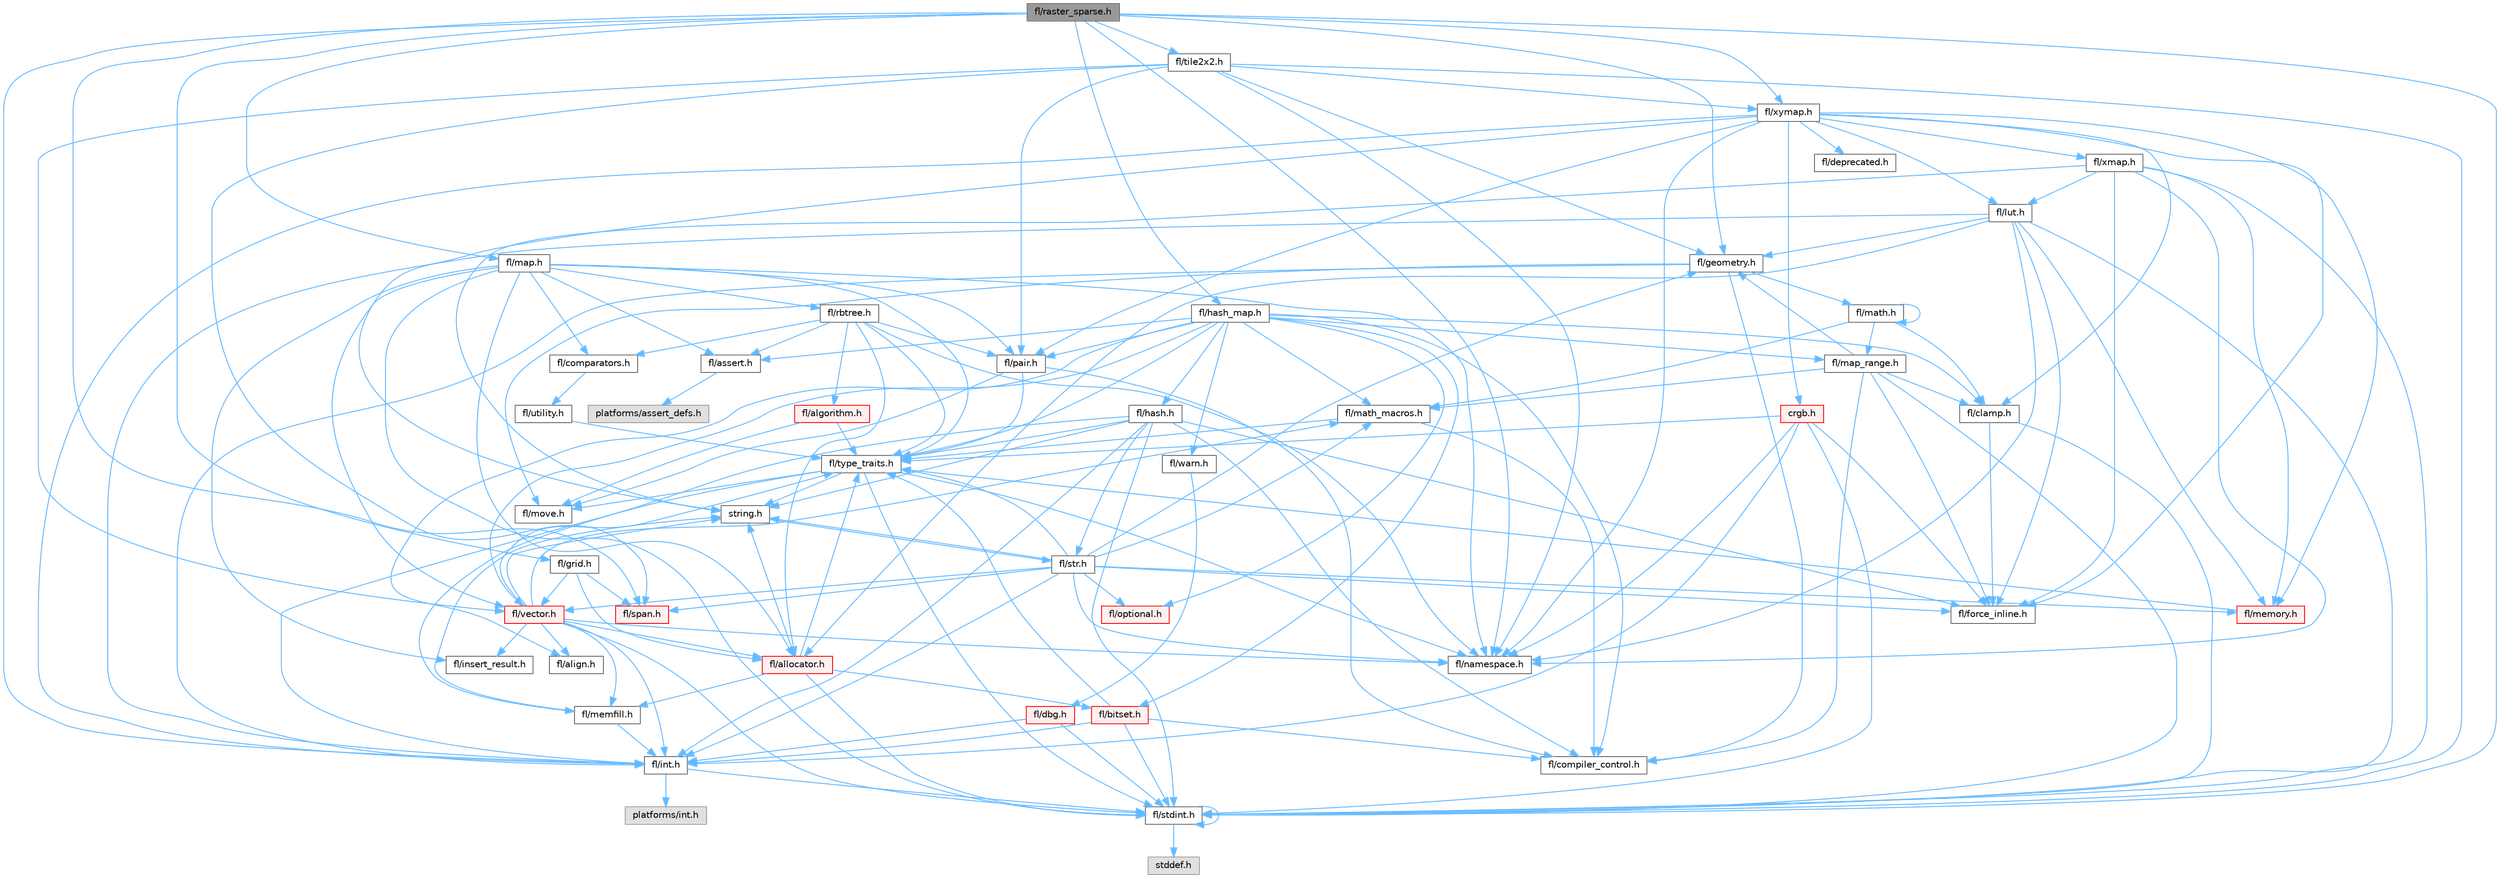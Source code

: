 digraph "fl/raster_sparse.h"
{
 // INTERACTIVE_SVG=YES
 // LATEX_PDF_SIZE
  bgcolor="transparent";
  edge [fontname=Helvetica,fontsize=10,labelfontname=Helvetica,labelfontsize=10];
  node [fontname=Helvetica,fontsize=10,shape=box,height=0.2,width=0.4];
  Node1 [id="Node000001",label="fl/raster_sparse.h",height=0.2,width=0.4,color="gray40", fillcolor="grey60", style="filled", fontcolor="black",tooltip=" "];
  Node1 -> Node2 [id="edge1_Node000001_Node000002",color="steelblue1",style="solid",tooltip=" "];
  Node2 [id="Node000002",label="fl/stdint.h",height=0.2,width=0.4,color="grey40", fillcolor="white", style="filled",URL="$df/dd8/stdint_8h.html",tooltip=" "];
  Node2 -> Node3 [id="edge2_Node000002_Node000003",color="steelblue1",style="solid",tooltip=" "];
  Node3 [id="Node000003",label="stddef.h",height=0.2,width=0.4,color="grey60", fillcolor="#E0E0E0", style="filled",tooltip=" "];
  Node2 -> Node2 [id="edge3_Node000002_Node000002",color="steelblue1",style="solid",tooltip=" "];
  Node1 -> Node4 [id="edge4_Node000001_Node000004",color="steelblue1",style="solid",tooltip=" "];
  Node4 [id="Node000004",label="fl/int.h",height=0.2,width=0.4,color="grey40", fillcolor="white", style="filled",URL="$d3/d7e/int_8h.html",tooltip=" "];
  Node4 -> Node2 [id="edge5_Node000004_Node000002",color="steelblue1",style="solid",tooltip=" "];
  Node4 -> Node5 [id="edge6_Node000004_Node000005",color="steelblue1",style="solid",tooltip=" "];
  Node5 [id="Node000005",label="platforms/int.h",height=0.2,width=0.4,color="grey60", fillcolor="#E0E0E0", style="filled",tooltip=" "];
  Node1 -> Node6 [id="edge7_Node000001_Node000006",color="steelblue1",style="solid",tooltip=" "];
  Node6 [id="Node000006",label="fl/geometry.h",height=0.2,width=0.4,color="grey40", fillcolor="white", style="filled",URL="$d4/d67/geometry_8h.html",tooltip=" "];
  Node6 -> Node4 [id="edge8_Node000006_Node000004",color="steelblue1",style="solid",tooltip=" "];
  Node6 -> Node7 [id="edge9_Node000006_Node000007",color="steelblue1",style="solid",tooltip=" "];
  Node7 [id="Node000007",label="fl/math.h",height=0.2,width=0.4,color="grey40", fillcolor="white", style="filled",URL="$df/db1/math_8h.html",tooltip=" "];
  Node7 -> Node7 [id="edge10_Node000007_Node000007",color="steelblue1",style="solid",tooltip=" "];
  Node7 -> Node8 [id="edge11_Node000007_Node000008",color="steelblue1",style="solid",tooltip=" "];
  Node8 [id="Node000008",label="fl/clamp.h",height=0.2,width=0.4,color="grey40", fillcolor="white", style="filled",URL="$d6/dd3/clamp_8h.html",tooltip=" "];
  Node8 -> Node2 [id="edge12_Node000008_Node000002",color="steelblue1",style="solid",tooltip=" "];
  Node8 -> Node9 [id="edge13_Node000008_Node000009",color="steelblue1",style="solid",tooltip=" "];
  Node9 [id="Node000009",label="fl/force_inline.h",height=0.2,width=0.4,color="grey40", fillcolor="white", style="filled",URL="$d4/d64/force__inline_8h.html",tooltip=" "];
  Node7 -> Node10 [id="edge14_Node000007_Node000010",color="steelblue1",style="solid",tooltip=" "];
  Node10 [id="Node000010",label="fl/map_range.h",height=0.2,width=0.4,color="grey40", fillcolor="white", style="filled",URL="$d1/d47/map__range_8h.html",tooltip=" "];
  Node10 -> Node2 [id="edge15_Node000010_Node000002",color="steelblue1",style="solid",tooltip=" "];
  Node10 -> Node8 [id="edge16_Node000010_Node000008",color="steelblue1",style="solid",tooltip=" "];
  Node10 -> Node9 [id="edge17_Node000010_Node000009",color="steelblue1",style="solid",tooltip=" "];
  Node10 -> Node11 [id="edge18_Node000010_Node000011",color="steelblue1",style="solid",tooltip=" "];
  Node11 [id="Node000011",label="fl/math_macros.h",height=0.2,width=0.4,color="grey40", fillcolor="white", style="filled",URL="$d8/db8/math__macros_8h.html",tooltip=" "];
  Node11 -> Node12 [id="edge19_Node000011_Node000012",color="steelblue1",style="solid",tooltip=" "];
  Node12 [id="Node000012",label="fl/compiler_control.h",height=0.2,width=0.4,color="grey40", fillcolor="white", style="filled",URL="$d4/d54/compiler__control_8h.html",tooltip=" "];
  Node11 -> Node13 [id="edge20_Node000011_Node000013",color="steelblue1",style="solid",tooltip=" "];
  Node13 [id="Node000013",label="fl/type_traits.h",height=0.2,width=0.4,color="grey40", fillcolor="white", style="filled",URL="$df/d63/type__traits_8h.html",tooltip=" "];
  Node13 -> Node14 [id="edge21_Node000013_Node000014",color="steelblue1",style="solid",tooltip=" "];
  Node14 [id="Node000014",label="string.h",height=0.2,width=0.4,color="grey40", fillcolor="white", style="filled",URL="$da/d66/string_8h.html",tooltip=" "];
  Node14 -> Node15 [id="edge22_Node000014_Node000015",color="steelblue1",style="solid",tooltip=" "];
  Node15 [id="Node000015",label="fl/str.h",height=0.2,width=0.4,color="grey40", fillcolor="white", style="filled",URL="$d1/d93/str_8h.html",tooltip=" "];
  Node15 -> Node4 [id="edge23_Node000015_Node000004",color="steelblue1",style="solid",tooltip=" "];
  Node15 -> Node14 [id="edge24_Node000015_Node000014",color="steelblue1",style="solid",tooltip=" "];
  Node15 -> Node6 [id="edge25_Node000015_Node000006",color="steelblue1",style="solid",tooltip=" "];
  Node15 -> Node11 [id="edge26_Node000015_Node000011",color="steelblue1",style="solid",tooltip=" "];
  Node15 -> Node16 [id="edge27_Node000015_Node000016",color="steelblue1",style="solid",tooltip=" "];
  Node16 [id="Node000016",label="fl/namespace.h",height=0.2,width=0.4,color="grey40", fillcolor="white", style="filled",URL="$df/d2a/namespace_8h.html",tooltip="Implements the FastLED namespace macros."];
  Node15 -> Node17 [id="edge28_Node000015_Node000017",color="steelblue1",style="solid",tooltip=" "];
  Node17 [id="Node000017",label="fl/memory.h",height=0.2,width=0.4,color="red", fillcolor="#FFF0F0", style="filled",URL="$dc/d18/memory_8h.html",tooltip=" "];
  Node17 -> Node13 [id="edge29_Node000017_Node000013",color="steelblue1",style="solid",tooltip=" "];
  Node15 -> Node43 [id="edge30_Node000015_Node000043",color="steelblue1",style="solid",tooltip=" "];
  Node43 [id="Node000043",label="fl/optional.h",height=0.2,width=0.4,color="red", fillcolor="#FFF0F0", style="filled",URL="$dc/d62/optional_8h.html",tooltip=" "];
  Node15 -> Node13 [id="edge31_Node000015_Node000013",color="steelblue1",style="solid",tooltip=" "];
  Node15 -> Node44 [id="edge32_Node000015_Node000044",color="steelblue1",style="solid",tooltip=" "];
  Node44 [id="Node000044",label="fl/vector.h",height=0.2,width=0.4,color="red", fillcolor="#FFF0F0", style="filled",URL="$d6/d68/vector_8h.html",tooltip=" "];
  Node44 -> Node2 [id="edge33_Node000044_Node000002",color="steelblue1",style="solid",tooltip=" "];
  Node44 -> Node4 [id="edge34_Node000044_Node000004",color="steelblue1",style="solid",tooltip=" "];
  Node44 -> Node14 [id="edge35_Node000044_Node000014",color="steelblue1",style="solid",tooltip=" "];
  Node44 -> Node46 [id="edge36_Node000044_Node000046",color="steelblue1",style="solid",tooltip=" "];
  Node46 [id="Node000046",label="fl/insert_result.h",height=0.2,width=0.4,color="grey40", fillcolor="white", style="filled",URL="$d1/d22/insert__result_8h.html",tooltip=" "];
  Node44 -> Node11 [id="edge37_Node000044_Node000011",color="steelblue1",style="solid",tooltip=" "];
  Node44 -> Node29 [id="edge38_Node000044_Node000029",color="steelblue1",style="solid",tooltip=" "];
  Node29 [id="Node000029",label="fl/memfill.h",height=0.2,width=0.4,color="grey40", fillcolor="white", style="filled",URL="$d0/dda/memfill_8h.html",tooltip=" "];
  Node29 -> Node14 [id="edge39_Node000029_Node000014",color="steelblue1",style="solid",tooltip=" "];
  Node29 -> Node4 [id="edge40_Node000029_Node000004",color="steelblue1",style="solid",tooltip=" "];
  Node44 -> Node16 [id="edge41_Node000044_Node000016",color="steelblue1",style="solid",tooltip=" "];
  Node44 -> Node26 [id="edge42_Node000044_Node000026",color="steelblue1",style="solid",tooltip=" "];
  Node26 [id="Node000026",label="fl/allocator.h",height=0.2,width=0.4,color="red", fillcolor="#FFF0F0", style="filled",URL="$da/da9/allocator_8h.html",tooltip=" "];
  Node26 -> Node14 [id="edge43_Node000026_Node000014",color="steelblue1",style="solid",tooltip=" "];
  Node26 -> Node29 [id="edge44_Node000026_Node000029",color="steelblue1",style="solid",tooltip=" "];
  Node26 -> Node13 [id="edge45_Node000026_Node000013",color="steelblue1",style="solid",tooltip=" "];
  Node26 -> Node2 [id="edge46_Node000026_Node000002",color="steelblue1",style="solid",tooltip=" "];
  Node26 -> Node32 [id="edge47_Node000026_Node000032",color="steelblue1",style="solid",tooltip=" "];
  Node32 [id="Node000032",label="fl/bitset.h",height=0.2,width=0.4,color="red", fillcolor="#FFF0F0", style="filled",URL="$d1/d69/bitset_8h.html",tooltip=" "];
  Node32 -> Node13 [id="edge48_Node000032_Node000013",color="steelblue1",style="solid",tooltip=" "];
  Node32 -> Node2 [id="edge49_Node000032_Node000002",color="steelblue1",style="solid",tooltip=" "];
  Node32 -> Node4 [id="edge50_Node000032_Node000004",color="steelblue1",style="solid",tooltip=" "];
  Node32 -> Node12 [id="edge51_Node000032_Node000012",color="steelblue1",style="solid",tooltip=" "];
  Node44 -> Node13 [id="edge52_Node000044_Node000013",color="steelblue1",style="solid",tooltip=" "];
  Node44 -> Node41 [id="edge53_Node000044_Node000041",color="steelblue1",style="solid",tooltip=" "];
  Node41 [id="Node000041",label="fl/align.h",height=0.2,width=0.4,color="grey40", fillcolor="white", style="filled",URL="$d1/ddf/align_8h.html",tooltip=" "];
  Node15 -> Node47 [id="edge54_Node000015_Node000047",color="steelblue1",style="solid",tooltip=" "];
  Node47 [id="Node000047",label="fl/span.h",height=0.2,width=0.4,color="red", fillcolor="#FFF0F0", style="filled",URL="$d4/d7a/span_8h.html",tooltip=" "];
  Node15 -> Node9 [id="edge55_Node000015_Node000009",color="steelblue1",style="solid",tooltip=" "];
  Node13 -> Node2 [id="edge56_Node000013_Node000002",color="steelblue1",style="solid",tooltip=" "];
  Node13 -> Node16 [id="edge57_Node000013_Node000016",color="steelblue1",style="solid",tooltip=" "];
  Node13 -> Node49 [id="edge58_Node000013_Node000049",color="steelblue1",style="solid",tooltip=" "];
  Node49 [id="Node000049",label="fl/move.h",height=0.2,width=0.4,color="grey40", fillcolor="white", style="filled",URL="$d9/d83/move_8h.html",tooltip=" "];
  Node13 -> Node4 [id="edge59_Node000013_Node000004",color="steelblue1",style="solid",tooltip=" "];
  Node10 -> Node12 [id="edge60_Node000010_Node000012",color="steelblue1",style="solid",tooltip=" "];
  Node10 -> Node6 [id="edge61_Node000010_Node000006",color="steelblue1",style="solid",tooltip=" "];
  Node7 -> Node11 [id="edge62_Node000007_Node000011",color="steelblue1",style="solid",tooltip=" "];
  Node6 -> Node12 [id="edge63_Node000006_Node000012",color="steelblue1",style="solid",tooltip=" "];
  Node6 -> Node49 [id="edge64_Node000006_Node000049",color="steelblue1",style="solid",tooltip=" "];
  Node1 -> Node50 [id="edge65_Node000001_Node000050",color="steelblue1",style="solid",tooltip=" "];
  Node50 [id="Node000050",label="fl/grid.h",height=0.2,width=0.4,color="grey40", fillcolor="white", style="filled",URL="$da/d15/grid_8h.html",tooltip=" "];
  Node50 -> Node47 [id="edge66_Node000050_Node000047",color="steelblue1",style="solid",tooltip=" "];
  Node50 -> Node44 [id="edge67_Node000050_Node000044",color="steelblue1",style="solid",tooltip=" "];
  Node50 -> Node26 [id="edge68_Node000050_Node000026",color="steelblue1",style="solid",tooltip=" "];
  Node1 -> Node51 [id="edge69_Node000001_Node000051",color="steelblue1",style="solid",tooltip=" "];
  Node51 [id="Node000051",label="fl/hash_map.h",height=0.2,width=0.4,color="grey40", fillcolor="white", style="filled",URL="$d6/d13/hash__map_8h.html",tooltip=" "];
  Node51 -> Node52 [id="edge70_Node000051_Node000052",color="steelblue1",style="solid",tooltip=" "];
  Node52 [id="Node000052",label="fl/assert.h",height=0.2,width=0.4,color="grey40", fillcolor="white", style="filled",URL="$dc/da7/assert_8h.html",tooltip=" "];
  Node52 -> Node53 [id="edge71_Node000052_Node000053",color="steelblue1",style="solid",tooltip=" "];
  Node53 [id="Node000053",label="platforms/assert_defs.h",height=0.2,width=0.4,color="grey60", fillcolor="#E0E0E0", style="filled",tooltip=" "];
  Node51 -> Node32 [id="edge72_Node000051_Node000032",color="steelblue1",style="solid",tooltip=" "];
  Node51 -> Node8 [id="edge73_Node000051_Node000008",color="steelblue1",style="solid",tooltip=" "];
  Node51 -> Node54 [id="edge74_Node000051_Node000054",color="steelblue1",style="solid",tooltip=" "];
  Node54 [id="Node000054",label="fl/hash.h",height=0.2,width=0.4,color="grey40", fillcolor="white", style="filled",URL="$db/dfb/hash_8h.html",tooltip=" "];
  Node54 -> Node15 [id="edge75_Node000054_Node000015",color="steelblue1",style="solid",tooltip=" "];
  Node54 -> Node13 [id="edge76_Node000054_Node000013",color="steelblue1",style="solid",tooltip=" "];
  Node54 -> Node4 [id="edge77_Node000054_Node000004",color="steelblue1",style="solid",tooltip=" "];
  Node54 -> Node2 [id="edge78_Node000054_Node000002",color="steelblue1",style="solid",tooltip=" "];
  Node54 -> Node9 [id="edge79_Node000054_Node000009",color="steelblue1",style="solid",tooltip=" "];
  Node54 -> Node29 [id="edge80_Node000054_Node000029",color="steelblue1",style="solid",tooltip=" "];
  Node54 -> Node14 [id="edge81_Node000054_Node000014",color="steelblue1",style="solid",tooltip=" "];
  Node54 -> Node12 [id="edge82_Node000054_Node000012",color="steelblue1",style="solid",tooltip=" "];
  Node51 -> Node10 [id="edge83_Node000051_Node000010",color="steelblue1",style="solid",tooltip=" "];
  Node51 -> Node43 [id="edge84_Node000051_Node000043",color="steelblue1",style="solid",tooltip=" "];
  Node51 -> Node55 [id="edge85_Node000051_Node000055",color="steelblue1",style="solid",tooltip=" "];
  Node55 [id="Node000055",label="fl/pair.h",height=0.2,width=0.4,color="grey40", fillcolor="white", style="filled",URL="$d3/d41/pair_8h.html",tooltip=" "];
  Node55 -> Node49 [id="edge86_Node000055_Node000049",color="steelblue1",style="solid",tooltip=" "];
  Node55 -> Node12 [id="edge87_Node000055_Node000012",color="steelblue1",style="solid",tooltip=" "];
  Node55 -> Node13 [id="edge88_Node000055_Node000013",color="steelblue1",style="solid",tooltip=" "];
  Node51 -> Node13 [id="edge89_Node000051_Node000013",color="steelblue1",style="solid",tooltip=" "];
  Node51 -> Node44 [id="edge90_Node000051_Node000044",color="steelblue1",style="solid",tooltip=" "];
  Node51 -> Node56 [id="edge91_Node000051_Node000056",color="steelblue1",style="solid",tooltip=" "];
  Node56 [id="Node000056",label="fl/warn.h",height=0.2,width=0.4,color="grey40", fillcolor="white", style="filled",URL="$de/d77/warn_8h.html",tooltip=" "];
  Node56 -> Node57 [id="edge92_Node000056_Node000057",color="steelblue1",style="solid",tooltip=" "];
  Node57 [id="Node000057",label="fl/dbg.h",height=0.2,width=0.4,color="red", fillcolor="#FFF0F0", style="filled",URL="$d6/d01/dbg_8h.html",tooltip=" "];
  Node57 -> Node4 [id="edge93_Node000057_Node000004",color="steelblue1",style="solid",tooltip=" "];
  Node57 -> Node2 [id="edge94_Node000057_Node000002",color="steelblue1",style="solid",tooltip=" "];
  Node51 -> Node41 [id="edge95_Node000051_Node000041",color="steelblue1",style="solid",tooltip=" "];
  Node51 -> Node12 [id="edge96_Node000051_Node000012",color="steelblue1",style="solid",tooltip=" "];
  Node51 -> Node11 [id="edge97_Node000051_Node000011",color="steelblue1",style="solid",tooltip=" "];
  Node1 -> Node68 [id="edge98_Node000001_Node000068",color="steelblue1",style="solid",tooltip=" "];
  Node68 [id="Node000068",label="fl/map.h",height=0.2,width=0.4,color="grey40", fillcolor="white", style="filled",URL="$dc/db7/map_8h.html",tooltip=" "];
  Node68 -> Node2 [id="edge99_Node000068_Node000002",color="steelblue1",style="solid",tooltip=" "];
  Node68 -> Node52 [id="edge100_Node000068_Node000052",color="steelblue1",style="solid",tooltip=" "];
  Node68 -> Node69 [id="edge101_Node000068_Node000069",color="steelblue1",style="solid",tooltip=" "];
  Node69 [id="Node000069",label="fl/comparators.h",height=0.2,width=0.4,color="grey40", fillcolor="white", style="filled",URL="$dc/d7e/comparators_8h.html",tooltip=" "];
  Node69 -> Node21 [id="edge102_Node000069_Node000021",color="steelblue1",style="solid",tooltip=" "];
  Node21 [id="Node000021",label="fl/utility.h",height=0.2,width=0.4,color="grey40", fillcolor="white", style="filled",URL="$d5/d47/utility_8h.html",tooltip=" "];
  Node21 -> Node13 [id="edge103_Node000021_Node000013",color="steelblue1",style="solid",tooltip=" "];
  Node68 -> Node46 [id="edge104_Node000068_Node000046",color="steelblue1",style="solid",tooltip=" "];
  Node68 -> Node16 [id="edge105_Node000068_Node000016",color="steelblue1",style="solid",tooltip=" "];
  Node68 -> Node55 [id="edge106_Node000068_Node000055",color="steelblue1",style="solid",tooltip=" "];
  Node68 -> Node13 [id="edge107_Node000068_Node000013",color="steelblue1",style="solid",tooltip=" "];
  Node68 -> Node44 [id="edge108_Node000068_Node000044",color="steelblue1",style="solid",tooltip=" "];
  Node68 -> Node70 [id="edge109_Node000068_Node000070",color="steelblue1",style="solid",tooltip=" "];
  Node70 [id="Node000070",label="fl/rbtree.h",height=0.2,width=0.4,color="grey40", fillcolor="white", style="filled",URL="$d5/ddf/rbtree_8h.html",tooltip=" "];
  Node70 -> Node52 [id="edge110_Node000070_Node000052",color="steelblue1",style="solid",tooltip=" "];
  Node70 -> Node69 [id="edge111_Node000070_Node000069",color="steelblue1",style="solid",tooltip=" "];
  Node70 -> Node16 [id="edge112_Node000070_Node000016",color="steelblue1",style="solid",tooltip=" "];
  Node70 -> Node55 [id="edge113_Node000070_Node000055",color="steelblue1",style="solid",tooltip=" "];
  Node70 -> Node13 [id="edge114_Node000070_Node000013",color="steelblue1",style="solid",tooltip=" "];
  Node70 -> Node71 [id="edge115_Node000070_Node000071",color="steelblue1",style="solid",tooltip=" "];
  Node71 [id="Node000071",label="fl/algorithm.h",height=0.2,width=0.4,color="red", fillcolor="#FFF0F0", style="filled",URL="$df/dd9/algorithm_8h.html",tooltip=" "];
  Node71 -> Node13 [id="edge116_Node000071_Node000013",color="steelblue1",style="solid",tooltip=" "];
  Node71 -> Node49 [id="edge117_Node000071_Node000049",color="steelblue1",style="solid",tooltip=" "];
  Node70 -> Node26 [id="edge118_Node000070_Node000026",color="steelblue1",style="solid",tooltip=" "];
  Node68 -> Node26 [id="edge119_Node000068_Node000026",color="steelblue1",style="solid",tooltip=" "];
  Node1 -> Node16 [id="edge120_Node000001_Node000016",color="steelblue1",style="solid",tooltip=" "];
  Node1 -> Node47 [id="edge121_Node000001_Node000047",color="steelblue1",style="solid",tooltip=" "];
  Node1 -> Node75 [id="edge122_Node000001_Node000075",color="steelblue1",style="solid",tooltip=" "];
  Node75 [id="Node000075",label="fl/tile2x2.h",height=0.2,width=0.4,color="grey40", fillcolor="white", style="filled",URL="$d2/db4/tile2x2_8h.html",tooltip=" "];
  Node75 -> Node2 [id="edge123_Node000075_Node000002",color="steelblue1",style="solid",tooltip=" "];
  Node75 -> Node6 [id="edge124_Node000075_Node000006",color="steelblue1",style="solid",tooltip=" "];
  Node75 -> Node16 [id="edge125_Node000075_Node000016",color="steelblue1",style="solid",tooltip=" "];
  Node75 -> Node55 [id="edge126_Node000075_Node000055",color="steelblue1",style="solid",tooltip=" "];
  Node75 -> Node47 [id="edge127_Node000075_Node000047",color="steelblue1",style="solid",tooltip=" "];
  Node75 -> Node76 [id="edge128_Node000075_Node000076",color="steelblue1",style="solid",tooltip=" "];
  Node76 [id="Node000076",label="fl/xymap.h",height=0.2,width=0.4,color="grey40", fillcolor="white", style="filled",URL="$da/d61/xymap_8h.html",tooltip=" "];
  Node76 -> Node4 [id="edge129_Node000076_Node000004",color="steelblue1",style="solid",tooltip=" "];
  Node76 -> Node16 [id="edge130_Node000076_Node000016",color="steelblue1",style="solid",tooltip=" "];
  Node76 -> Node9 [id="edge131_Node000076_Node000009",color="steelblue1",style="solid",tooltip=" "];
  Node76 -> Node55 [id="edge132_Node000076_Node000055",color="steelblue1",style="solid",tooltip=" "];
  Node76 -> Node14 [id="edge133_Node000076_Node000014",color="steelblue1",style="solid",tooltip=" "];
  Node76 -> Node59 [id="edge134_Node000076_Node000059",color="steelblue1",style="solid",tooltip=" "];
  Node59 [id="Node000059",label="crgb.h",height=0.2,width=0.4,color="red", fillcolor="#FFF0F0", style="filled",URL="$db/dd1/crgb_8h.html",tooltip="Defines the red, green, and blue (RGB) pixel struct."];
  Node59 -> Node2 [id="edge135_Node000059_Node000002",color="steelblue1",style="solid",tooltip=" "];
  Node59 -> Node4 [id="edge136_Node000059_Node000004",color="steelblue1",style="solid",tooltip=" "];
  Node59 -> Node16 [id="edge137_Node000059_Node000016",color="steelblue1",style="solid",tooltip=" "];
  Node59 -> Node9 [id="edge138_Node000059_Node000009",color="steelblue1",style="solid",tooltip=" "];
  Node59 -> Node13 [id="edge139_Node000059_Node000013",color="steelblue1",style="solid",tooltip=" "];
  Node76 -> Node8 [id="edge140_Node000076_Node000008",color="steelblue1",style="solid",tooltip=" "];
  Node76 -> Node77 [id="edge141_Node000076_Node000077",color="steelblue1",style="solid",tooltip=" "];
  Node77 [id="Node000077",label="fl/lut.h",height=0.2,width=0.4,color="grey40", fillcolor="white", style="filled",URL="$db/d54/lut_8h.html",tooltip=" "];
  Node77 -> Node26 [id="edge142_Node000077_Node000026",color="steelblue1",style="solid",tooltip=" "];
  Node77 -> Node9 [id="edge143_Node000077_Node000009",color="steelblue1",style="solid",tooltip=" "];
  Node77 -> Node17 [id="edge144_Node000077_Node000017",color="steelblue1",style="solid",tooltip=" "];
  Node77 -> Node2 [id="edge145_Node000077_Node000002",color="steelblue1",style="solid",tooltip=" "];
  Node77 -> Node4 [id="edge146_Node000077_Node000004",color="steelblue1",style="solid",tooltip=" "];
  Node77 -> Node6 [id="edge147_Node000077_Node000006",color="steelblue1",style="solid",tooltip=" "];
  Node77 -> Node16 [id="edge148_Node000077_Node000016",color="steelblue1",style="solid",tooltip=" "];
  Node76 -> Node17 [id="edge149_Node000076_Node000017",color="steelblue1",style="solid",tooltip=" "];
  Node76 -> Node35 [id="edge150_Node000076_Node000035",color="steelblue1",style="solid",tooltip=" "];
  Node35 [id="Node000035",label="fl/deprecated.h",height=0.2,width=0.4,color="grey40", fillcolor="white", style="filled",URL="$d4/dce/deprecated_8h.html",tooltip=" "];
  Node76 -> Node78 [id="edge151_Node000076_Node000078",color="steelblue1",style="solid",tooltip=" "];
  Node78 [id="Node000078",label="fl/xmap.h",height=0.2,width=0.4,color="grey40", fillcolor="white", style="filled",URL="$dd/dcc/xmap_8h.html",tooltip=" "];
  Node78 -> Node2 [id="edge152_Node000078_Node000002",color="steelblue1",style="solid",tooltip=" "];
  Node78 -> Node14 [id="edge153_Node000078_Node000014",color="steelblue1",style="solid",tooltip=" "];
  Node78 -> Node9 [id="edge154_Node000078_Node000009",color="steelblue1",style="solid",tooltip=" "];
  Node78 -> Node77 [id="edge155_Node000078_Node000077",color="steelblue1",style="solid",tooltip=" "];
  Node78 -> Node17 [id="edge156_Node000078_Node000017",color="steelblue1",style="solid",tooltip=" "];
  Node78 -> Node16 [id="edge157_Node000078_Node000016",color="steelblue1",style="solid",tooltip=" "];
  Node75 -> Node44 [id="edge158_Node000075_Node000044",color="steelblue1",style="solid",tooltip=" "];
  Node1 -> Node76 [id="edge159_Node000001_Node000076",color="steelblue1",style="solid",tooltip=" "];
}
